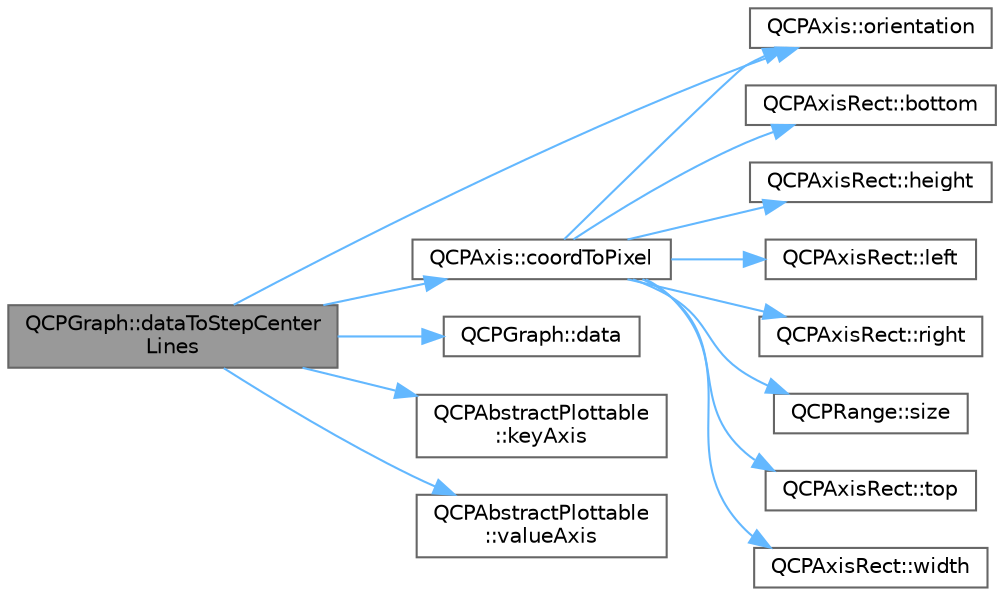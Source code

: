 digraph "QCPGraph::dataToStepCenterLines"
{
 // LATEX_PDF_SIZE
  bgcolor="transparent";
  edge [fontname=Helvetica,fontsize=10,labelfontname=Helvetica,labelfontsize=10];
  node [fontname=Helvetica,fontsize=10,shape=box,height=0.2,width=0.4];
  rankdir="LR";
  Node1 [label="QCPGraph::dataToStepCenter\lLines",height=0.2,width=0.4,color="gray40", fillcolor="grey60", style="filled", fontcolor="black",tooltip=" "];
  Node1 -> Node2 [color="steelblue1",style="solid"];
  Node2 [label="QCPAxis::coordToPixel",height=0.2,width=0.4,color="grey40", fillcolor="white", style="filled",URL="$class_q_c_p_axis.html#af15d1b3a7f7e9b53d759d3ccff1fe4b4",tooltip=" "];
  Node2 -> Node3 [color="steelblue1",style="solid"];
  Node3 [label="QCPAxisRect::bottom",height=0.2,width=0.4,color="grey40", fillcolor="white", style="filled",URL="$class_q_c_p_axis_rect.html#acefdf1abaa8a8ab681e906cc2be9581e",tooltip=" "];
  Node2 -> Node4 [color="steelblue1",style="solid"];
  Node4 [label="QCPAxisRect::height",height=0.2,width=0.4,color="grey40", fillcolor="white", style="filled",URL="$class_q_c_p_axis_rect.html#acc4377809e79d9a089ab790f39429b0d",tooltip=" "];
  Node2 -> Node5 [color="steelblue1",style="solid"];
  Node5 [label="QCPAxisRect::left",height=0.2,width=0.4,color="grey40", fillcolor="white", style="filled",URL="$class_q_c_p_axis_rect.html#afb4a3de02046b20b9310bdb8fca781c3",tooltip=" "];
  Node2 -> Node6 [color="steelblue1",style="solid"];
  Node6 [label="QCPAxis::orientation",height=0.2,width=0.4,color="grey40", fillcolor="white", style="filled",URL="$class_q_c_p_axis.html#ab988ef4538e2655bb77bd138189cd42e",tooltip=" "];
  Node2 -> Node7 [color="steelblue1",style="solid"];
  Node7 [label="QCPAxisRect::right",height=0.2,width=0.4,color="grey40", fillcolor="white", style="filled",URL="$class_q_c_p_axis_rect.html#a3f819d4a1b2193723d1fdafc573eea10",tooltip=" "];
  Node2 -> Node8 [color="steelblue1",style="solid"];
  Node8 [label="QCPRange::size",height=0.2,width=0.4,color="grey40", fillcolor="white", style="filled",URL="$class_q_c_p_range.html#a62326e7cc4316b96df6a60813230e63f",tooltip=" "];
  Node2 -> Node9 [color="steelblue1",style="solid"];
  Node9 [label="QCPAxisRect::top",height=0.2,width=0.4,color="grey40", fillcolor="white", style="filled",URL="$class_q_c_p_axis_rect.html#a45dbad181cbb9f09d068dbb76c817c95",tooltip=" "];
  Node2 -> Node10 [color="steelblue1",style="solid"];
  Node10 [label="QCPAxisRect::width",height=0.2,width=0.4,color="grey40", fillcolor="white", style="filled",URL="$class_q_c_p_axis_rect.html#a204645398a4f9d0b0189385c7c2cfb91",tooltip=" "];
  Node1 -> Node11 [color="steelblue1",style="solid"];
  Node11 [label="QCPGraph::data",height=0.2,width=0.4,color="grey40", fillcolor="white", style="filled",URL="$class_q_c_p_graph.html#a141aa31a1f19bbd0ce60f55eaeb9ea60",tooltip=" "];
  Node1 -> Node12 [color="steelblue1",style="solid"];
  Node12 [label="QCPAbstractPlottable\l::keyAxis",height=0.2,width=0.4,color="grey40", fillcolor="white", style="filled",URL="$class_q_c_p_abstract_plottable.html#aa6f25b97ee99988fe352f17cb9ed962b",tooltip=" "];
  Node1 -> Node6 [color="steelblue1",style="solid"];
  Node1 -> Node13 [color="steelblue1",style="solid"];
  Node13 [label="QCPAbstractPlottable\l::valueAxis",height=0.2,width=0.4,color="grey40", fillcolor="white", style="filled",URL="$class_q_c_p_abstract_plottable.html#a842b3831660d3e33b73863fd133889dd",tooltip=" "];
}

